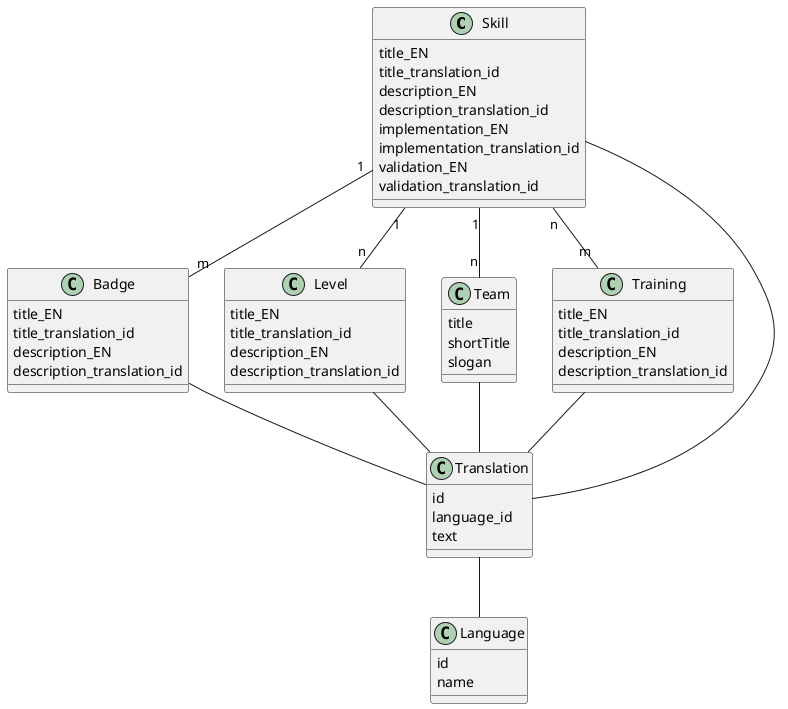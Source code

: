 @startuml

skinparam shadowing false
skinparam componentStyle uml2


class Skill {
    title_EN
    title_translation_id
    description_EN
    description_translation_id
    implementation_EN
    implementation_translation_id
    validation_EN
    validation_translation_id
}

class Badge {
    title_EN
    title_translation_id
    description_EN
    description_translation_id
}

class Level {
    title_EN
    title_translation_id
    description_EN
    description_translation_id
}

class Team {
    title
    shortTitle
    slogan
}

class Training {
    title_EN
    title_translation_id
    description_EN
    description_translation_id
}

class Translation {
    id
    language_id
    text
}

class Language {
    id
    name
}

Skill "1" -- "m" Badge
Skill "1" -- "n" Level
Skill "1" -- "n" Team
Skill "n" -- "m" Training

Badge -- Translation
Level -- Translation
Team -- Translation
Training -- Translation
Skill -- Translation

Translation -- Language

@enduml
